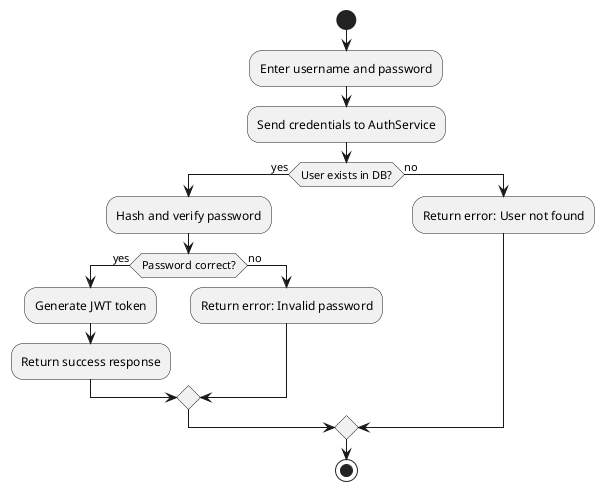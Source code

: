 @startuml
start

:Enter username and password;
:Send credentials to AuthService;

if (User exists in DB?) then (yes)
  :Hash and verify password;

  if (Password correct?) then (yes)
    :Generate JWT token;
    :Return success response;
  else (no)
    :Return error: Invalid password;
  endif

else (no)
  :Return error: User not found;
endif

stop
@enduml
